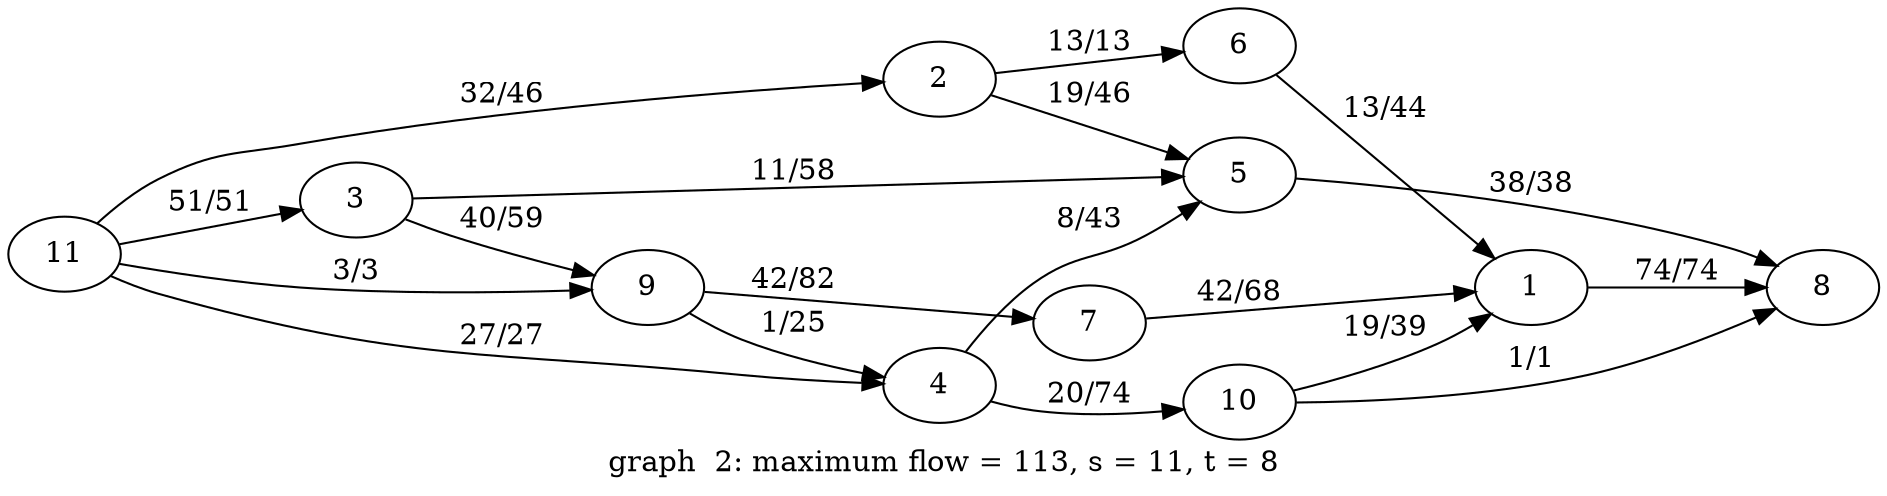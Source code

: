 digraph g{
 rankdir = LR
1 -> 8 [label = " 74/74 "];
2 -> 6 [label = " 13/13 "];
2 -> 5 [label = " 19/46 "];
3 -> 9 [label = " 40/59 "];
3 -> 5 [label = " 11/58 "];
4 -> 5 [label = " 8/43 "];
4 -> 10 [label = " 20/74 "];
5 -> 8 [label = " 38/38 "];
6 -> 1 [label = " 13/44 "];
7 -> 1 [label = " 42/68 "];
9 -> 4 [label = " 1/25 "];
9 -> 7 [label = " 42/82 "];
10 -> 8 [label = " 1/1 "];
10 -> 1 [label = " 19/39 "];
11 -> 4 [label = " 27/27 "];
11 -> 3 [label = " 51/51 "];
11 -> 2 [label = " 32/46 "];
11 -> 9 [label = " 3/3 "];
label = "graph  2: maximum flow = 113, s = 11, t = 8"
}
